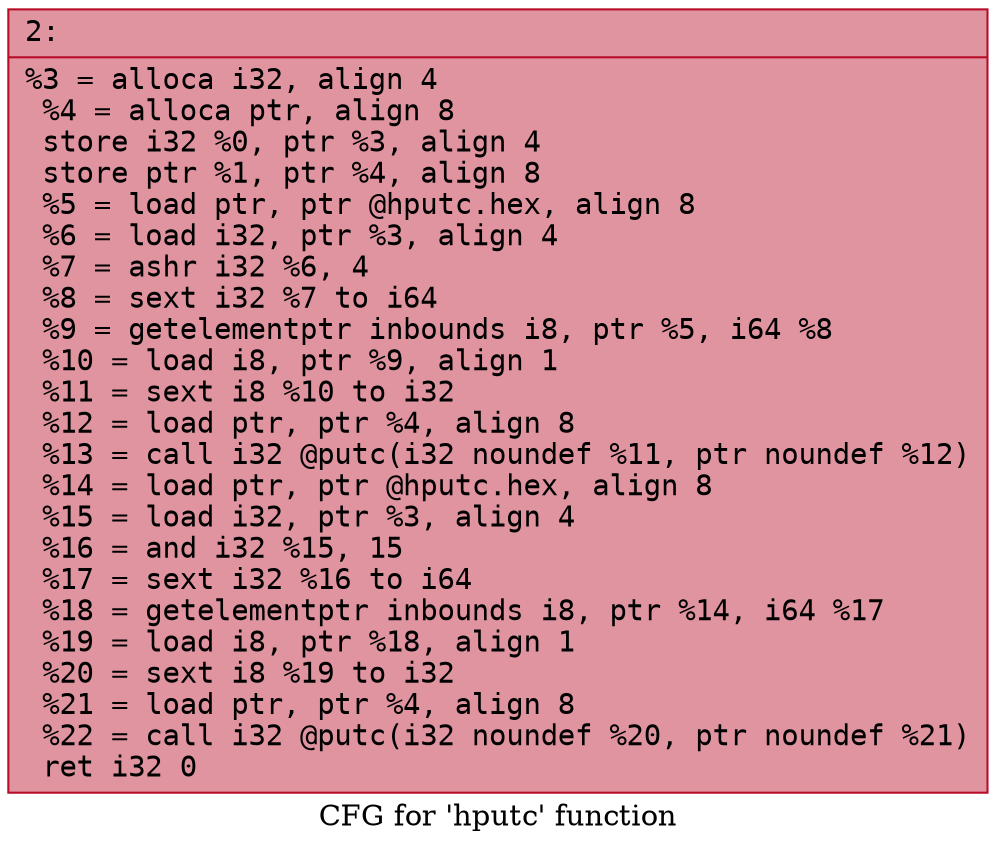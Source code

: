 digraph "CFG for 'hputc' function" {
	label="CFG for 'hputc' function";

	Node0x600001acc5f0 [shape=record,color="#b70d28ff", style=filled, fillcolor="#b70d2870" fontname="Courier",label="{2:\l|  %3 = alloca i32, align 4\l  %4 = alloca ptr, align 8\l  store i32 %0, ptr %3, align 4\l  store ptr %1, ptr %4, align 8\l  %5 = load ptr, ptr @hputc.hex, align 8\l  %6 = load i32, ptr %3, align 4\l  %7 = ashr i32 %6, 4\l  %8 = sext i32 %7 to i64\l  %9 = getelementptr inbounds i8, ptr %5, i64 %8\l  %10 = load i8, ptr %9, align 1\l  %11 = sext i8 %10 to i32\l  %12 = load ptr, ptr %4, align 8\l  %13 = call i32 @putc(i32 noundef %11, ptr noundef %12)\l  %14 = load ptr, ptr @hputc.hex, align 8\l  %15 = load i32, ptr %3, align 4\l  %16 = and i32 %15, 15\l  %17 = sext i32 %16 to i64\l  %18 = getelementptr inbounds i8, ptr %14, i64 %17\l  %19 = load i8, ptr %18, align 1\l  %20 = sext i8 %19 to i32\l  %21 = load ptr, ptr %4, align 8\l  %22 = call i32 @putc(i32 noundef %20, ptr noundef %21)\l  ret i32 0\l}"];
}
